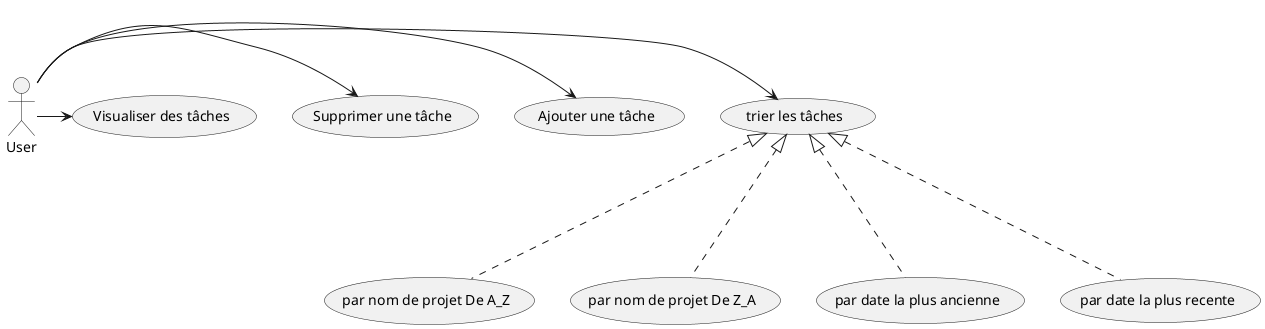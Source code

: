 @startuml
'https://plantuml.com/use-case-diagram




User -> (trier les tâches)
User -> (Ajouter une tâche)
User -> (Supprimer une tâche)
User -> (Visualiser des tâches)

(trier les tâches)<|...(par nom de projet De A_Z)
(trier les tâches)<|...(par nom de projet De Z_A)
(trier les tâches)<|...(par date la plus ancienne)
(trier les tâches)<|...(par date la plus recente)



@enduml